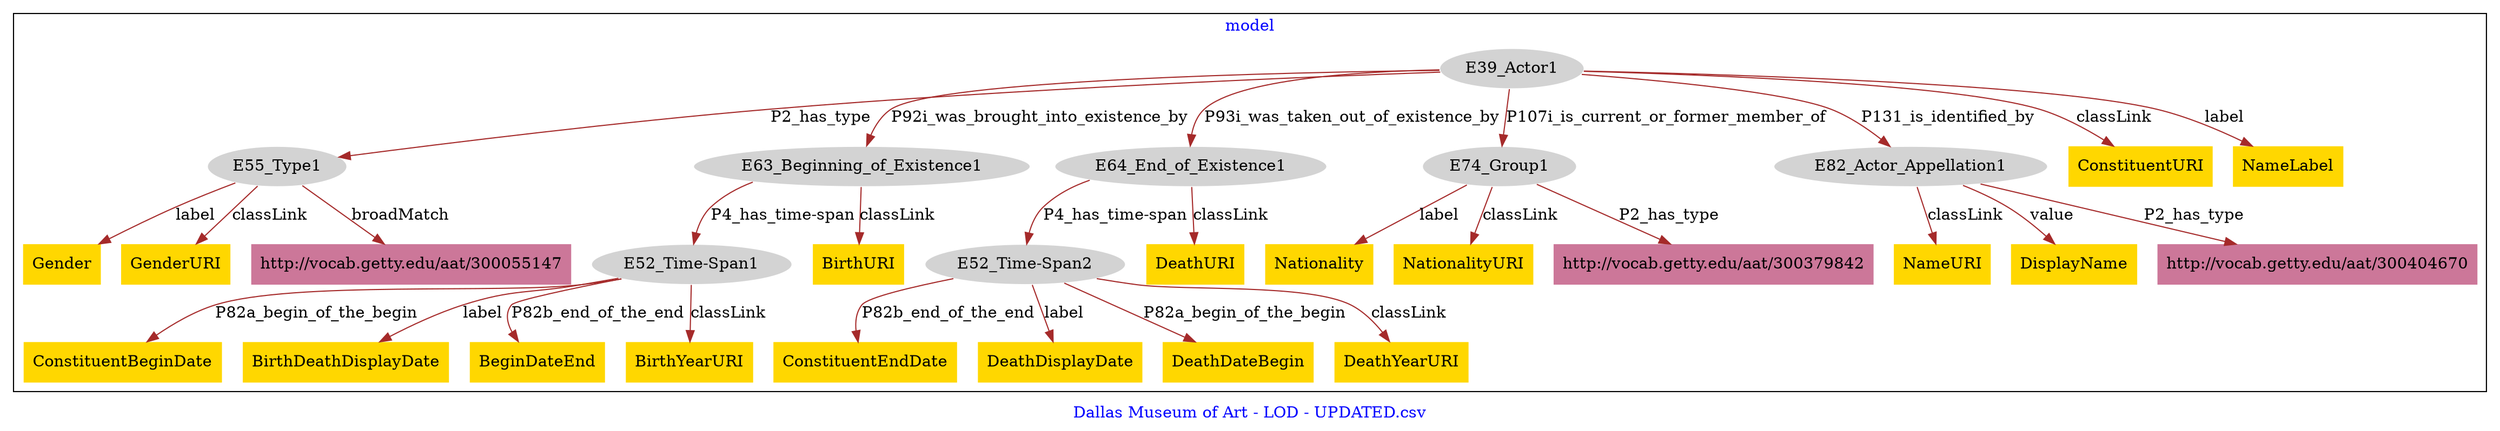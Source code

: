 digraph n0 {
fontcolor="blue"
remincross="true"
label="Dallas Museum of Art - LOD - UPDATED.csv"
subgraph cluster {
label="model"
n2[style="filled",color="white",fillcolor="lightgray",label="E39_Actor1"];
n3[style="filled",color="white",fillcolor="lightgray",label="E55_Type1"];
n4[style="filled",color="white",fillcolor="lightgray",label="E63_Beginning_of_Existence1"];
n5[style="filled",color="white",fillcolor="lightgray",label="E64_End_of_Existence1"];
n6[style="filled",color="white",fillcolor="lightgray",label="E74_Group1"];
n7[style="filled",color="white",fillcolor="lightgray",label="E82_Actor_Appellation1"];
n8[style="filled",color="white",fillcolor="lightgray",label="E52_Time-Span1"];
n9[style="filled",color="white",fillcolor="lightgray",label="E52_Time-Span2"];
n10[shape="plaintext",style="filled",fillcolor="gold",label="Nationality"];
n11[shape="plaintext",style="filled",fillcolor="gold",label="ConstituentBeginDate"];
n12[shape="plaintext",style="filled",fillcolor="gold",label="BirthDeathDisplayDate"];
n13[shape="plaintext",style="filled",fillcolor="gold",label="NameURI"];
n14[shape="plaintext",style="filled",fillcolor="gold",label="DisplayName"];
n15[shape="plaintext",style="filled",fillcolor="gold",label="Gender"];
n16[shape="plaintext",style="filled",fillcolor="gold",label="BeginDateEnd"];
n17[shape="plaintext",style="filled",fillcolor="gold",label="ConstituentURI"];
n18[shape="plaintext",style="filled",fillcolor="gold",label="ConstituentEndDate"];
n19[shape="plaintext",style="filled",fillcolor="gold",label="BirthYearURI"];
n20[shape="plaintext",style="filled",fillcolor="gold",label="BirthURI"];
n21[shape="plaintext",style="filled",fillcolor="gold",label="DeathDisplayDate"];
n22[shape="plaintext",style="filled",fillcolor="gold",label="GenderURI"];
n23[shape="plaintext",style="filled",fillcolor="gold",label="NationalityURI"];
n24[shape="plaintext",style="filled",fillcolor="gold",label="NameLabel"];
n25[shape="plaintext",style="filled",fillcolor="gold",label="DeathURI"];
n26[shape="plaintext",style="filled",fillcolor="gold",label="DeathDateBegin"];
n27[shape="plaintext",style="filled",fillcolor="gold",label="DeathYearURI"];
n28[shape="plaintext",style="filled",fillcolor="#CC7799",label="http://vocab.getty.edu/aat/300404670"];
n29[shape="plaintext",style="filled",fillcolor="#CC7799",label="http://vocab.getty.edu/aat/300379842"];
n30[shape="plaintext",style="filled",fillcolor="#CC7799",label="http://vocab.getty.edu/aat/300055147"];
}
n2 -> n3[color="brown",fontcolor="black",label="P2_has_type"]
n2 -> n4[color="brown",fontcolor="black",label="P92i_was_brought_into_existence_by"]
n2 -> n5[color="brown",fontcolor="black",label="P93i_was_taken_out_of_existence_by"]
n2 -> n6[color="brown",fontcolor="black",label="P107i_is_current_or_former_member_of"]
n2 -> n7[color="brown",fontcolor="black",label="P131_is_identified_by"]
n4 -> n8[color="brown",fontcolor="black",label="P4_has_time-span"]
n5 -> n9[color="brown",fontcolor="black",label="P4_has_time-span"]
n6 -> n10[color="brown",fontcolor="black",label="label"]
n8 -> n11[color="brown",fontcolor="black",label="P82a_begin_of_the_begin"]
n8 -> n12[color="brown",fontcolor="black",label="label"]
n7 -> n13[color="brown",fontcolor="black",label="classLink"]
n7 -> n14[color="brown",fontcolor="black",label="value"]
n3 -> n15[color="brown",fontcolor="black",label="label"]
n8 -> n16[color="brown",fontcolor="black",label="P82b_end_of_the_end"]
n2 -> n17[color="brown",fontcolor="black",label="classLink"]
n9 -> n18[color="brown",fontcolor="black",label="P82b_end_of_the_end"]
n8 -> n19[color="brown",fontcolor="black",label="classLink"]
n4 -> n20[color="brown",fontcolor="black",label="classLink"]
n9 -> n21[color="brown",fontcolor="black",label="label"]
n3 -> n22[color="brown",fontcolor="black",label="classLink"]
n6 -> n23[color="brown",fontcolor="black",label="classLink"]
n2 -> n24[color="brown",fontcolor="black",label="label"]
n5 -> n25[color="brown",fontcolor="black",label="classLink"]
n9 -> n26[color="brown",fontcolor="black",label="P82a_begin_of_the_begin"]
n9 -> n27[color="brown",fontcolor="black",label="classLink"]
n7 -> n28[color="brown",fontcolor="black",label="P2_has_type"]
n6 -> n29[color="brown",fontcolor="black",label="P2_has_type"]
n3 -> n30[color="brown",fontcolor="black",label="broadMatch"]
}
